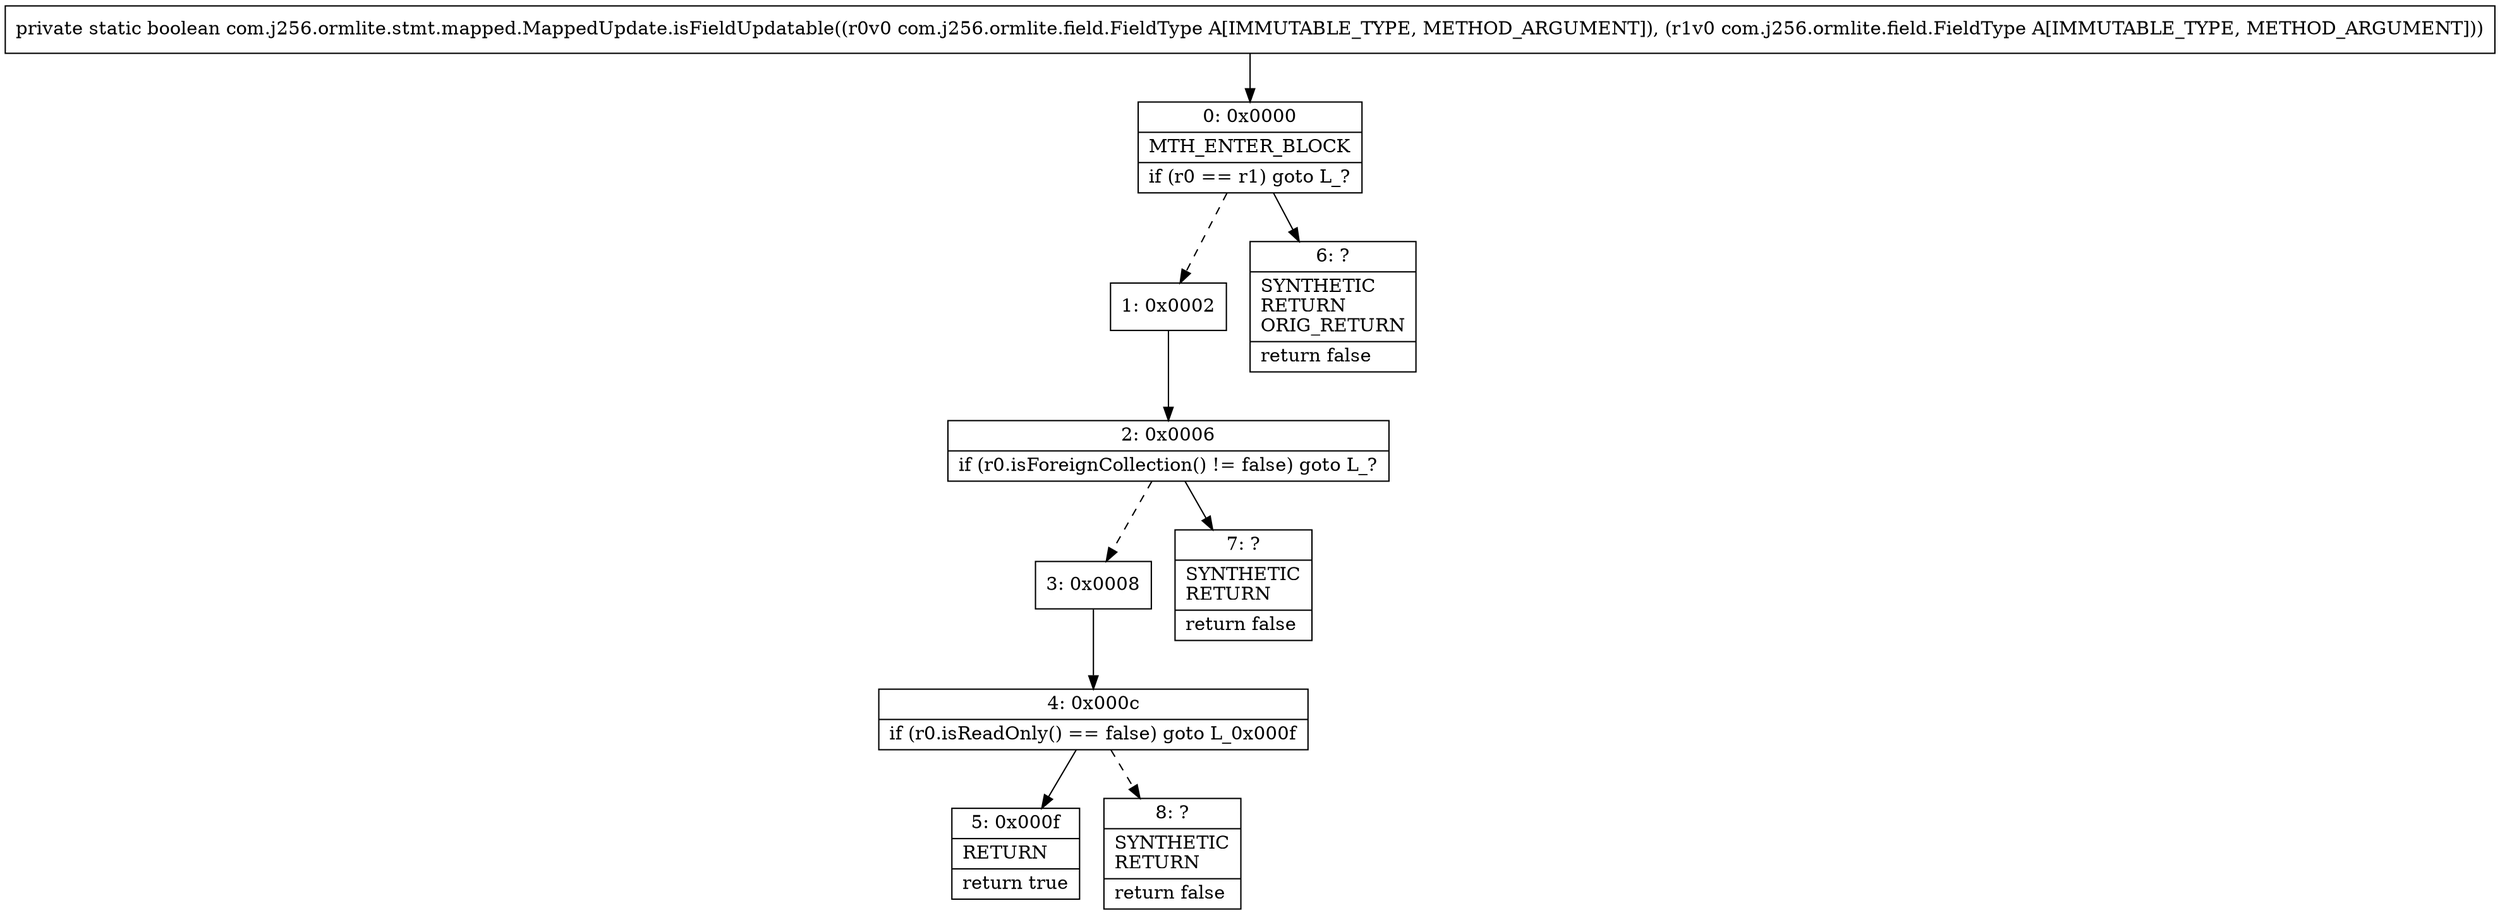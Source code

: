 digraph "CFG forcom.j256.ormlite.stmt.mapped.MappedUpdate.isFieldUpdatable(Lcom\/j256\/ormlite\/field\/FieldType;Lcom\/j256\/ormlite\/field\/FieldType;)Z" {
Node_0 [shape=record,label="{0\:\ 0x0000|MTH_ENTER_BLOCK\l|if (r0 == r1) goto L_?\l}"];
Node_1 [shape=record,label="{1\:\ 0x0002}"];
Node_2 [shape=record,label="{2\:\ 0x0006|if (r0.isForeignCollection() != false) goto L_?\l}"];
Node_3 [shape=record,label="{3\:\ 0x0008}"];
Node_4 [shape=record,label="{4\:\ 0x000c|if (r0.isReadOnly() == false) goto L_0x000f\l}"];
Node_5 [shape=record,label="{5\:\ 0x000f|RETURN\l|return true\l}"];
Node_6 [shape=record,label="{6\:\ ?|SYNTHETIC\lRETURN\lORIG_RETURN\l|return false\l}"];
Node_7 [shape=record,label="{7\:\ ?|SYNTHETIC\lRETURN\l|return false\l}"];
Node_8 [shape=record,label="{8\:\ ?|SYNTHETIC\lRETURN\l|return false\l}"];
MethodNode[shape=record,label="{private static boolean com.j256.ormlite.stmt.mapped.MappedUpdate.isFieldUpdatable((r0v0 com.j256.ormlite.field.FieldType A[IMMUTABLE_TYPE, METHOD_ARGUMENT]), (r1v0 com.j256.ormlite.field.FieldType A[IMMUTABLE_TYPE, METHOD_ARGUMENT])) }"];
MethodNode -> Node_0;
Node_0 -> Node_1[style=dashed];
Node_0 -> Node_6;
Node_1 -> Node_2;
Node_2 -> Node_3[style=dashed];
Node_2 -> Node_7;
Node_3 -> Node_4;
Node_4 -> Node_5;
Node_4 -> Node_8[style=dashed];
}


